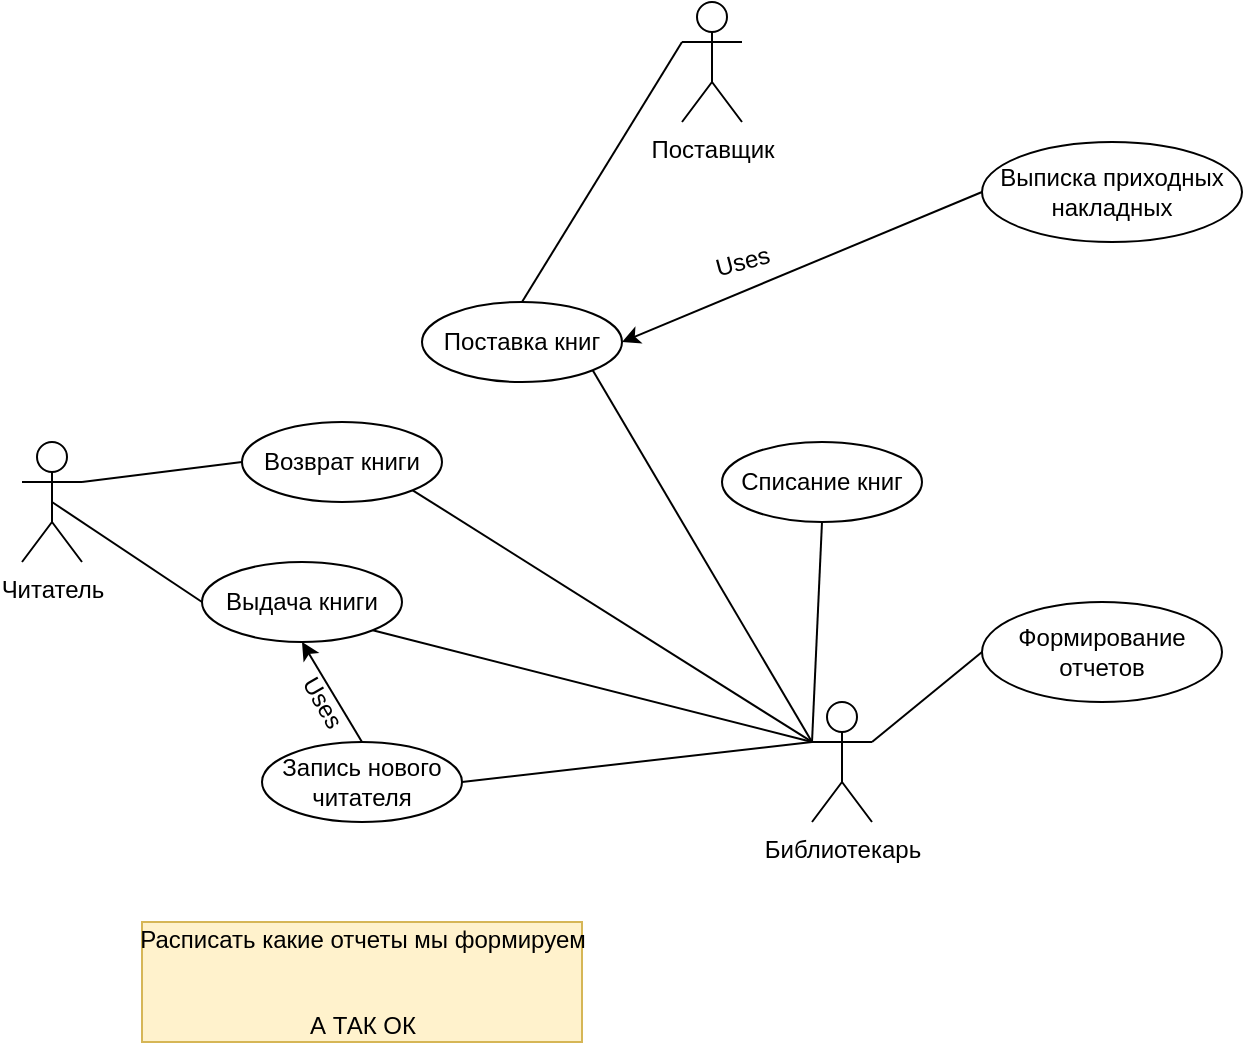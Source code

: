 <mxfile version="14.4.3" type="device" pages="8"><diagram id="8-Ck9fsZTSle-UCFLGTs" name="Диаграмма вариантов исп"><mxGraphModel dx="1185" dy="685" grid="1" gridSize="10" guides="1" tooltips="1" connect="1" arrows="1" fold="1" page="1" pageScale="1" pageWidth="827" pageHeight="1169" math="0" shadow="0"><root><mxCell id="0"/><mxCell id="1" parent="0"/><mxCell id="tZyJqx0Ibw6F7rXcc-VW-2" style="edgeStyle=none;rounded=0;orthogonalLoop=1;jettySize=auto;html=1;exitX=1;exitY=1;exitDx=0;exitDy=0;entryX=0;entryY=0.333;entryDx=0;entryDy=0;entryPerimeter=0;endArrow=none;endFill=0;jumpStyle=arc;" edge="1" parent="1" source="tZyJqx0Ibw6F7rXcc-VW-3" target="tZyJqx0Ibw6F7rXcc-VW-17"><mxGeometry relative="1" as="geometry"/></mxCell><mxCell id="tZyJqx0Ibw6F7rXcc-VW-3" value="Возврат книги" style="ellipse;whiteSpace=wrap;html=1;" vertex="1" parent="1"><mxGeometry x="199" y="540" width="100" height="40" as="geometry"/></mxCell><mxCell id="tZyJqx0Ibw6F7rXcc-VW-4" style="rounded=0;orthogonalLoop=1;jettySize=auto;html=1;entryX=0;entryY=0.5;entryDx=0;entryDy=0;endArrow=none;endFill=0;exitX=1;exitY=0.333;exitDx=0;exitDy=0;exitPerimeter=0;" edge="1" parent="1" source="tZyJqx0Ibw6F7rXcc-VW-5" target="tZyJqx0Ibw6F7rXcc-VW-3"><mxGeometry relative="1" as="geometry"/></mxCell><mxCell id="tZyJqx0Ibw6F7rXcc-VW-5" value="Читатель" style="shape=umlActor;verticalLabelPosition=bottom;verticalAlign=top;html=1;" vertex="1" parent="1"><mxGeometry x="89" y="550" width="30" height="60" as="geometry"/></mxCell><mxCell id="tZyJqx0Ibw6F7rXcc-VW-6" style="edgeStyle=none;rounded=0;orthogonalLoop=1;jettySize=auto;html=1;exitX=0.5;exitY=0;exitDx=0;exitDy=0;endArrow=classic;endFill=1;entryX=0.5;entryY=1;entryDx=0;entryDy=0;" edge="1" parent="1" source="tZyJqx0Ibw6F7rXcc-VW-21" target="tZyJqx0Ibw6F7rXcc-VW-7"><mxGeometry relative="1" as="geometry"><mxPoint x="199.333" y="730" as="sourcePoint"/></mxGeometry></mxCell><mxCell id="tZyJqx0Ibw6F7rXcc-VW-7" value="Выдача книги" style="ellipse;whiteSpace=wrap;html=1;" vertex="1" parent="1"><mxGeometry x="179" y="610" width="100" height="40" as="geometry"/></mxCell><mxCell id="tZyJqx0Ibw6F7rXcc-VW-8" style="edgeStyle=none;rounded=0;jumpStyle=arc;orthogonalLoop=1;jettySize=auto;html=1;exitX=1;exitY=1;exitDx=0;exitDy=0;entryX=0;entryY=0.333;entryDx=0;entryDy=0;entryPerimeter=0;endArrow=none;endFill=0;" edge="1" parent="1" source="tZyJqx0Ibw6F7rXcc-VW-9" target="tZyJqx0Ibw6F7rXcc-VW-17"><mxGeometry relative="1" as="geometry"/></mxCell><mxCell id="tZyJqx0Ibw6F7rXcc-VW-9" value="Поставка книг" style="ellipse;whiteSpace=wrap;html=1;" vertex="1" parent="1"><mxGeometry x="289" y="480" width="100" height="40" as="geometry"/></mxCell><mxCell id="tZyJqx0Ibw6F7rXcc-VW-10" style="edgeStyle=none;rounded=0;jumpStyle=arc;orthogonalLoop=1;jettySize=auto;html=1;exitX=0.5;exitY=1;exitDx=0;exitDy=0;entryX=0;entryY=0.333;entryDx=0;entryDy=0;entryPerimeter=0;endArrow=none;endFill=0;" edge="1" parent="1" source="tZyJqx0Ibw6F7rXcc-VW-11" target="tZyJqx0Ibw6F7rXcc-VW-17"><mxGeometry relative="1" as="geometry"/></mxCell><mxCell id="tZyJqx0Ibw6F7rXcc-VW-11" value="Списание книг" style="ellipse;whiteSpace=wrap;html=1;" vertex="1" parent="1"><mxGeometry x="439" y="550" width="100" height="40" as="geometry"/></mxCell><mxCell id="tZyJqx0Ibw6F7rXcc-VW-12" style="edgeStyle=none;rounded=0;orthogonalLoop=1;jettySize=auto;html=1;exitX=0;exitY=0.5;exitDx=0;exitDy=0;entryX=1;entryY=0.5;entryDx=0;entryDy=0;endArrow=classic;endFill=1;" edge="1" parent="1" source="tZyJqx0Ibw6F7rXcc-VW-27" target="tZyJqx0Ibw6F7rXcc-VW-9"><mxGeometry relative="1" as="geometry"><mxPoint x="486.323" y="457.427" as="sourcePoint"/></mxGeometry></mxCell><mxCell id="tZyJqx0Ibw6F7rXcc-VW-13" style="edgeStyle=none;rounded=0;orthogonalLoop=1;jettySize=auto;html=1;exitX=0;exitY=0.333;exitDx=0;exitDy=0;exitPerimeter=0;entryX=1;entryY=1;entryDx=0;entryDy=0;endArrow=none;endFill=0;" edge="1" parent="1" source="tZyJqx0Ibw6F7rXcc-VW-17" target="tZyJqx0Ibw6F7rXcc-VW-7"><mxGeometry relative="1" as="geometry"/></mxCell><mxCell id="tZyJqx0Ibw6F7rXcc-VW-15" style="edgeStyle=none;rounded=0;orthogonalLoop=1;jettySize=auto;html=1;exitX=1;exitY=0.333;exitDx=0;exitDy=0;exitPerimeter=0;endArrow=none;endFill=0;entryX=0;entryY=0.5;entryDx=0;entryDy=0;" edge="1" parent="1" source="tZyJqx0Ibw6F7rXcc-VW-17" target="tZyJqx0Ibw6F7rXcc-VW-25"><mxGeometry relative="1" as="geometry"><mxPoint x="669" y="690" as="targetPoint"/></mxGeometry></mxCell><mxCell id="tZyJqx0Ibw6F7rXcc-VW-17" value="Библиотекарь" style="shape=umlActor;verticalLabelPosition=bottom;verticalAlign=top;html=1;" vertex="1" parent="1"><mxGeometry x="484" y="680" width="30" height="60" as="geometry"/></mxCell><mxCell id="tZyJqx0Ibw6F7rXcc-VW-18" style="rounded=0;orthogonalLoop=1;jettySize=auto;html=1;entryX=0;entryY=0.5;entryDx=0;entryDy=0;endArrow=none;endFill=0;exitX=0.5;exitY=0.5;exitDx=0;exitDy=0;exitPerimeter=0;" edge="1" parent="1" source="tZyJqx0Ibw6F7rXcc-VW-5" target="tZyJqx0Ibw6F7rXcc-VW-7"><mxGeometry relative="1" as="geometry"><mxPoint x="109" y="585.263" as="sourcePoint"/><mxPoint x="189" y="560" as="targetPoint"/></mxGeometry></mxCell><mxCell id="tZyJqx0Ibw6F7rXcc-VW-19" value="Uses" style="text;html=1;align=center;verticalAlign=middle;resizable=0;points=[];autosize=1;rotation=-15;" vertex="1" parent="1"><mxGeometry x="429" y="450" width="40" height="20" as="geometry"/></mxCell><mxCell id="tZyJqx0Ibw6F7rXcc-VW-20" style="edgeStyle=none;rounded=0;orthogonalLoop=1;jettySize=auto;html=1;exitX=1;exitY=0.5;exitDx=0;exitDy=0;entryX=0;entryY=0.333;entryDx=0;entryDy=0;entryPerimeter=0;endArrow=none;endFill=0;" edge="1" parent="1" source="tZyJqx0Ibw6F7rXcc-VW-21" target="tZyJqx0Ibw6F7rXcc-VW-17"><mxGeometry relative="1" as="geometry"/></mxCell><mxCell id="tZyJqx0Ibw6F7rXcc-VW-21" value="Запись нового читателя" style="ellipse;whiteSpace=wrap;html=1;" vertex="1" parent="1"><mxGeometry x="209" y="700" width="100" height="40" as="geometry"/></mxCell><mxCell id="tZyJqx0Ibw6F7rXcc-VW-22" value="Uses" style="text;html=1;align=center;verticalAlign=middle;resizable=0;points=[];autosize=1;rotation=60;" vertex="1" parent="1"><mxGeometry x="219" y="670" width="40" height="20" as="geometry"/></mxCell><mxCell id="tZyJqx0Ibw6F7rXcc-VW-23" style="edgeStyle=none;rounded=0;orthogonalLoop=1;jettySize=auto;html=1;exitX=0;exitY=0.333;exitDx=0;exitDy=0;exitPerimeter=0;entryX=0.5;entryY=0;entryDx=0;entryDy=0;endArrow=none;endFill=0;" edge="1" parent="1" source="tZyJqx0Ibw6F7rXcc-VW-24" target="tZyJqx0Ibw6F7rXcc-VW-9"><mxGeometry relative="1" as="geometry"/></mxCell><mxCell id="tZyJqx0Ibw6F7rXcc-VW-24" value="Поставщик" style="shape=umlActor;verticalLabelPosition=bottom;verticalAlign=top;html=1;" vertex="1" parent="1"><mxGeometry x="419" y="330" width="30" height="60" as="geometry"/></mxCell><mxCell id="tZyJqx0Ibw6F7rXcc-VW-25" value="Формирование отчетов" style="ellipse;whiteSpace=wrap;html=1;" vertex="1" parent="1"><mxGeometry x="569" y="630" width="120" height="50" as="geometry"/></mxCell><mxCell id="tZyJqx0Ibw6F7rXcc-VW-27" value="Выписка приходных накладных" style="ellipse;whiteSpace=wrap;html=1;" vertex="1" parent="1"><mxGeometry x="569" y="400" width="130" height="50" as="geometry"/></mxCell><mxCell id="5QcJCzmbIes3U3a18fYq-3" value="Расписать какие отчеты мы формируем&lt;br&gt;&lt;br&gt;&lt;br&gt;А ТАК ОК" style="text;html=1;align=center;verticalAlign=middle;resizable=0;points=[];autosize=1;fillColor=#fff2cc;strokeColor=#d6b656;" vertex="1" parent="1"><mxGeometry x="149" y="790" width="220" height="60" as="geometry"/></mxCell></root></mxGraphModel></diagram><diagram id="9QMqao_r9f1dnemIZgEv" name="Списание книги"><mxGraphModel dx="813" dy="470" grid="1" gridSize="10" guides="1" tooltips="1" connect="1" arrows="1" fold="1" page="1" pageScale="1" pageWidth="827" pageHeight="1169" math="0" shadow="0"><root><mxCell id="U0FrRRr7pFpD7n9HmT7V-0"/><mxCell id="U0FrRRr7pFpD7n9HmT7V-1" parent="U0FrRRr7pFpD7n9HmT7V-0"/><mxCell id="iqg8ihmvnh0y9l6GdvSK-0" value="" style="ellipse;html=1;shape=endState;fillColor=#000000;strokeColor=#030000;" vertex="1" parent="U0FrRRr7pFpD7n9HmT7V-1"><mxGeometry x="350" y="590" width="30" height="30" as="geometry"/></mxCell><mxCell id="iqg8ihmvnh0y9l6GdvSK-1" style="edgeStyle=orthogonalEdgeStyle;rounded=0;orthogonalLoop=1;jettySize=auto;html=1;exitX=0.5;exitY=1;exitDx=0;exitDy=0;entryX=0.5;entryY=0;entryDx=0;entryDy=0;" edge="1" parent="U0FrRRr7pFpD7n9HmT7V-1" source="iqg8ihmvnh0y9l6GdvSK-2" target="iqg8ihmvnh0y9l6GdvSK-5"><mxGeometry relative="1" as="geometry"/></mxCell><mxCell id="iqg8ihmvnh0y9l6GdvSK-2" value="" style="ellipse;fillColor=#000000;strokeColor=none;" vertex="1" parent="U0FrRRr7pFpD7n9HmT7V-1"><mxGeometry x="350" y="280" width="30" height="30" as="geometry"/></mxCell><mxCell id="iqg8ihmvnh0y9l6GdvSK-3" value="" style="endArrow=open;endFill=1;endSize=12;html=1;exitX=0.509;exitY=0.824;exitDx=0;exitDy=0;exitPerimeter=0;" edge="1" parent="U0FrRRr7pFpD7n9HmT7V-1" target="iqg8ihmvnh0y9l6GdvSK-2"><mxGeometry width="160" relative="1" as="geometry"><mxPoint x="365.27" y="290.72" as="sourcePoint"/><mxPoint x="365.0" y="350" as="targetPoint"/></mxGeometry></mxCell><mxCell id="iqg8ihmvnh0y9l6GdvSK-4" style="edgeStyle=orthogonalEdgeStyle;rounded=0;orthogonalLoop=1;jettySize=auto;html=1;exitX=0.5;exitY=1;exitDx=0;exitDy=0;" edge="1" parent="U0FrRRr7pFpD7n9HmT7V-1" source="iqg8ihmvnh0y9l6GdvSK-5"><mxGeometry relative="1" as="geometry"><mxPoint x="365" y="390" as="sourcePoint"/><mxPoint x="365" y="440" as="targetPoint"/></mxGeometry></mxCell><mxCell id="iqg8ihmvnh0y9l6GdvSK-5" value="Определение&amp;nbsp;&lt;br&gt;экземпляра книги&lt;br&gt;подлежащей списанию в &lt;br&gt;соответствии с &lt;br&gt;установленным регламентом" style="html=1;align=center;verticalAlign=top;rounded=1;absoluteArcSize=1;arcSize=40;dashed=0;strokeColor=#030000;" vertex="1" parent="U0FrRRr7pFpD7n9HmT7V-1"><mxGeometry x="273" y="330" width="184" height="80" as="geometry"/></mxCell><mxCell id="iqg8ihmvnh0y9l6GdvSK-6" style="edgeStyle=none;rounded=0;orthogonalLoop=1;jettySize=auto;html=1;exitX=0.75;exitY=1;exitDx=0;exitDy=0;entryX=0.5;entryY=0;entryDx=0;entryDy=0;" edge="1" parent="U0FrRRr7pFpD7n9HmT7V-1" source="iqg8ihmvnh0y9l6GdvSK-7" target="iqg8ihmvnh0y9l6GdvSK-9"><mxGeometry relative="1" as="geometry"/></mxCell><mxCell id="iqg8ihmvnh0y9l6GdvSK-7" value="Составление акта&amp;nbsp;&lt;br&gt;о списании экземпляра" style="html=1;align=center;verticalAlign=top;rounded=1;absoluteArcSize=1;arcSize=40;dashed=0;strokeColor=#030000;" vertex="1" parent="U0FrRRr7pFpD7n9HmT7V-1"><mxGeometry x="180" y="470" width="170" height="60" as="geometry"/></mxCell><mxCell id="iqg8ihmvnh0y9l6GdvSK-8" style="edgeStyle=none;rounded=0;orthogonalLoop=1;jettySize=auto;html=1;exitX=0.5;exitY=1;exitDx=0;exitDy=0;entryX=0.5;entryY=0;entryDx=0;entryDy=0;" edge="1" parent="U0FrRRr7pFpD7n9HmT7V-1" source="iqg8ihmvnh0y9l6GdvSK-9" target="iqg8ihmvnh0y9l6GdvSK-0"><mxGeometry relative="1" as="geometry"><mxPoint x="365" y="590" as="targetPoint"/></mxGeometry></mxCell><mxCell id="iqg8ihmvnh0y9l6GdvSK-9" value="" style="text;align=center;verticalAlign=middle;dashed=0;strokeColor=#000000;fillColor=#121212;" vertex="1" parent="U0FrRRr7pFpD7n9HmT7V-1"><mxGeometry x="310" y="560" width="110" height="5" as="geometry"/></mxCell><mxCell id="iqg8ihmvnh0y9l6GdvSK-10" style="rounded=0;orthogonalLoop=1;jettySize=auto;html=1;exitX=0.25;exitY=1;exitDx=0;exitDy=0;entryX=0.75;entryY=0;entryDx=0;entryDy=0;" edge="1" parent="U0FrRRr7pFpD7n9HmT7V-1" source="iqg8ihmvnh0y9l6GdvSK-12" target="iqg8ihmvnh0y9l6GdvSK-7"><mxGeometry relative="1" as="geometry"/></mxCell><mxCell id="iqg8ihmvnh0y9l6GdvSK-11" style="edgeStyle=none;rounded=0;orthogonalLoop=1;jettySize=auto;html=1;exitX=0.75;exitY=1;exitDx=0;exitDy=0;entryX=0.25;entryY=0;entryDx=0;entryDy=0;" edge="1" parent="U0FrRRr7pFpD7n9HmT7V-1" source="iqg8ihmvnh0y9l6GdvSK-12" target="iqg8ihmvnh0y9l6GdvSK-14"><mxGeometry relative="1" as="geometry"/></mxCell><mxCell id="iqg8ihmvnh0y9l6GdvSK-12" value="" style="text;align=center;verticalAlign=middle;dashed=0;strokeColor=#000000;fillColor=#121212;" vertex="1" parent="U0FrRRr7pFpD7n9HmT7V-1"><mxGeometry x="310" y="440" width="110" height="5" as="geometry"/></mxCell><mxCell id="iqg8ihmvnh0y9l6GdvSK-13" style="edgeStyle=none;rounded=0;orthogonalLoop=1;jettySize=auto;html=1;exitX=0.5;exitY=1;exitDx=0;exitDy=0;entryX=0.5;entryY=0;entryDx=0;entryDy=0;" edge="1" parent="U0FrRRr7pFpD7n9HmT7V-1" source="iqg8ihmvnh0y9l6GdvSK-14" target="iqg8ihmvnh0y9l6GdvSK-9"><mxGeometry relative="1" as="geometry"/></mxCell><mxCell id="iqg8ihmvnh0y9l6GdvSK-14" value="Списание экземпляра в&amp;nbsp;&lt;br&gt;соответствии с&lt;br&gt;регламентом" style="html=1;align=center;verticalAlign=top;rounded=1;absoluteArcSize=1;arcSize=40;dashed=0;strokeColor=#030000;" vertex="1" parent="U0FrRRr7pFpD7n9HmT7V-1"><mxGeometry x="380" y="470" width="170" height="60" as="geometry"/></mxCell><mxCell id="UrlL8KMzVZXonA5BgKwB-0" value="ок" style="text;html=1;align=center;verticalAlign=middle;resizable=0;points=[];autosize=1;fillColor=#fff2cc;strokeColor=#d6b656;" vertex="1" parent="U0FrRRr7pFpD7n9HmT7V-1"><mxGeometry x="150" y="390" width="30" height="20" as="geometry"/></mxCell></root></mxGraphModel></diagram><diagram id="brvNdgA0HPiWyXOg4aCL" name="Возврат книги"><mxGraphModel dx="1185" dy="685" grid="1" gridSize="10" guides="1" tooltips="1" connect="1" arrows="1" fold="1" page="1" pageScale="1" pageWidth="827" pageHeight="1169" math="0" shadow="0"><root><mxCell id="BQcDHa-JS7OGeqvz23hx-0"/><mxCell id="BQcDHa-JS7OGeqvz23hx-1" parent="BQcDHa-JS7OGeqvz23hx-0"/><mxCell id="eRxYUI-4EnDlwzyVlUkZ-53" value="" style="ellipse;html=1;shape=endState;fillColor=#000000;strokeColor=#030000;" vertex="1" parent="BQcDHa-JS7OGeqvz23hx-1"><mxGeometry x="319" y="1050" width="30" height="30" as="geometry"/></mxCell><mxCell id="eRxYUI-4EnDlwzyVlUkZ-54" style="edgeStyle=none;rounded=0;orthogonalLoop=1;jettySize=auto;html=1;exitX=0.5;exitY=1;exitDx=0;exitDy=0;entryX=0.5;entryY=0;entryDx=0;entryDy=0;" edge="1" parent="BQcDHa-JS7OGeqvz23hx-1" source="eRxYUI-4EnDlwzyVlUkZ-55" target="eRxYUI-4EnDlwzyVlUkZ-62"><mxGeometry relative="1" as="geometry"/></mxCell><mxCell id="eRxYUI-4EnDlwzyVlUkZ-55" value="" style="ellipse;fillColor=#000000;strokeColor=none;" vertex="1" parent="BQcDHa-JS7OGeqvz23hx-1"><mxGeometry x="319" y="610" width="30" height="30" as="geometry"/></mxCell><mxCell id="eRxYUI-4EnDlwzyVlUkZ-56" value="" style="endArrow=open;endFill=1;endSize=12;html=1;exitX=0.509;exitY=0.824;exitDx=0;exitDy=0;exitPerimeter=0;" edge="1" parent="BQcDHa-JS7OGeqvz23hx-1" target="eRxYUI-4EnDlwzyVlUkZ-55"><mxGeometry width="160" relative="1" as="geometry"><mxPoint x="334.27" y="610.72" as="sourcePoint"/><mxPoint x="334" y="670" as="targetPoint"/></mxGeometry></mxCell><mxCell id="eRxYUI-4EnDlwzyVlUkZ-57" style="edgeStyle=orthogonalEdgeStyle;rounded=0;orthogonalLoop=1;jettySize=auto;html=1;exitX=0.5;exitY=1;exitDx=0;exitDy=0;entryX=0.5;entryY=0;entryDx=0;entryDy=0;" edge="1" parent="BQcDHa-JS7OGeqvz23hx-1" source="eRxYUI-4EnDlwzyVlUkZ-62" target="eRxYUI-4EnDlwzyVlUkZ-60"><mxGeometry relative="1" as="geometry"><mxPoint x="334" y="710" as="sourcePoint"/></mxGeometry></mxCell><mxCell id="eRxYUI-4EnDlwzyVlUkZ-58" style="edgeStyle=orthogonalEdgeStyle;rounded=0;orthogonalLoop=1;jettySize=auto;html=1;exitX=1;exitY=0.5;exitDx=0;exitDy=0;entryX=0.5;entryY=0;entryDx=0;entryDy=0;" edge="1" parent="BQcDHa-JS7OGeqvz23hx-1" source="eRxYUI-4EnDlwzyVlUkZ-60" target="eRxYUI-4EnDlwzyVlUkZ-67"><mxGeometry relative="1" as="geometry"><mxPoint x="430.0" y="780" as="targetPoint"/></mxGeometry></mxCell><mxCell id="eRxYUI-4EnDlwzyVlUkZ-59" style="edgeStyle=orthogonalEdgeStyle;rounded=0;orthogonalLoop=1;jettySize=auto;html=1;exitX=0;exitY=0.5;exitDx=0;exitDy=0;endArrow=none;endFill=0;" edge="1" parent="BQcDHa-JS7OGeqvz23hx-1" source="eRxYUI-4EnDlwzyVlUkZ-60"><mxGeometry relative="1" as="geometry"><mxPoint x="240" y="840" as="targetPoint"/><Array as="points"><mxPoint x="240" y="760"/><mxPoint x="240" y="840"/></Array></mxGeometry></mxCell><mxCell id="eRxYUI-4EnDlwzyVlUkZ-60" value="" style="rhombus;strokeColor=#030000;" vertex="1" parent="BQcDHa-JS7OGeqvz23hx-1"><mxGeometry x="322" y="750" width="24" height="20" as="geometry"/></mxCell><mxCell id="eRxYUI-4EnDlwzyVlUkZ-61" value="[Сроки &lt;br&gt;соблюдены]" style="text;html=1;align=center;verticalAlign=middle;resizable=0;points=[];autosize=1;" vertex="1" parent="BQcDHa-JS7OGeqvz23hx-1"><mxGeometry x="230" y="730" width="80" height="30" as="geometry"/></mxCell><mxCell id="eRxYUI-4EnDlwzyVlUkZ-62" value="Проверка сроков&lt;br&gt;выдачи книги&amp;nbsp;&lt;br&gt;в чит. билете" style="html=1;align=center;verticalAlign=top;rounded=1;absoluteArcSize=1;arcSize=40;dashed=0;strokeColor=#030000;" vertex="1" parent="BQcDHa-JS7OGeqvz23hx-1"><mxGeometry x="269" y="670" width="130" height="50" as="geometry"/></mxCell><mxCell id="eRxYUI-4EnDlwzyVlUkZ-63" value="[Сроки не&amp;nbsp;&lt;br&gt;соблюдены]" style="text;html=1;align=center;verticalAlign=middle;resizable=0;points=[];autosize=1;" vertex="1" parent="BQcDHa-JS7OGeqvz23hx-1"><mxGeometry x="380" y="730" width="80" height="30" as="geometry"/></mxCell><mxCell id="eRxYUI-4EnDlwzyVlUkZ-64" style="edgeStyle=none;rounded=0;orthogonalLoop=1;jettySize=auto;html=1;exitX=0.5;exitY=1;exitDx=0;exitDy=0;entryX=0.5;entryY=0;entryDx=0;entryDy=0;" edge="1" parent="BQcDHa-JS7OGeqvz23hx-1" source="eRxYUI-4EnDlwzyVlUkZ-65" target="eRxYUI-4EnDlwzyVlUkZ-74"><mxGeometry relative="1" as="geometry"/></mxCell><mxCell id="eRxYUI-4EnDlwzyVlUkZ-65" value="Создание записи о&lt;br&gt;возврате книги в&amp;nbsp;&lt;br&gt;документе&amp;nbsp; &quot;возврат книги&quot;" style="html=1;align=center;verticalAlign=top;rounded=1;absoluteArcSize=1;arcSize=40;dashed=0;strokeColor=#030000;" vertex="1" parent="BQcDHa-JS7OGeqvz23hx-1"><mxGeometry x="170" y="920" width="160" height="60" as="geometry"/></mxCell><mxCell id="eRxYUI-4EnDlwzyVlUkZ-66" style="rounded=0;orthogonalLoop=1;jettySize=auto;html=1;exitX=0.5;exitY=1;exitDx=0;exitDy=0;entryX=0.5;entryY=0;entryDx=0;entryDy=0;" edge="1" parent="BQcDHa-JS7OGeqvz23hx-1" source="eRxYUI-4EnDlwzyVlUkZ-67" target="eRxYUI-4EnDlwzyVlUkZ-72"><mxGeometry relative="1" as="geometry"><mxPoint x="295" y="880" as="targetPoint"/></mxGeometry></mxCell><mxCell id="eRxYUI-4EnDlwzyVlUkZ-67" value="Наложение штрафа&lt;br&gt;на читателя в&lt;br&gt;фиксированном размере" style="html=1;align=center;verticalAlign=top;rounded=1;absoluteArcSize=1;arcSize=40;dashed=0;strokeColor=#030000;" vertex="1" parent="BQcDHa-JS7OGeqvz23hx-1"><mxGeometry x="355" y="780" width="170" height="60" as="geometry"/></mxCell><mxCell id="eRxYUI-4EnDlwzyVlUkZ-68" style="edgeStyle=none;rounded=0;orthogonalLoop=1;jettySize=auto;html=1;exitX=0.5;exitY=1;exitDx=0;exitDy=0;entryX=0.553;entryY=-0.089;entryDx=0;entryDy=0;entryPerimeter=0;" edge="1" parent="BQcDHa-JS7OGeqvz23hx-1" source="eRxYUI-4EnDlwzyVlUkZ-69" target="eRxYUI-4EnDlwzyVlUkZ-74"><mxGeometry relative="1" as="geometry"><mxPoint x="340" y="1020" as="targetPoint"/></mxGeometry></mxCell><mxCell id="eRxYUI-4EnDlwzyVlUkZ-69" value="Создание записи о возврате&lt;br&gt;книги в документе &quot;" style="html=1;align=center;verticalAlign=top;rounded=1;absoluteArcSize=1;arcSize=40;dashed=0;strokeColor=#030000;" vertex="1" parent="BQcDHa-JS7OGeqvz23hx-1"><mxGeometry x="354" y="925" width="160" height="50" as="geometry"/></mxCell><mxCell id="eRxYUI-4EnDlwzyVlUkZ-70" style="rounded=0;orthogonalLoop=1;jettySize=auto;html=1;exitX=0.5;exitY=1;exitDx=0;exitDy=0;entryX=0.5;entryY=0;entryDx=0;entryDy=0;" edge="1" parent="BQcDHa-JS7OGeqvz23hx-1" target="eRxYUI-4EnDlwzyVlUkZ-65"><mxGeometry relative="1" as="geometry"><mxPoint x="335" y="895" as="sourcePoint"/></mxGeometry></mxCell><mxCell id="eRxYUI-4EnDlwzyVlUkZ-71" style="edgeStyle=none;rounded=0;orthogonalLoop=1;jettySize=auto;html=1;exitX=0.5;exitY=1;exitDx=0;exitDy=0;entryX=0.5;entryY=0;entryDx=0;entryDy=0;" edge="1" parent="BQcDHa-JS7OGeqvz23hx-1" target="eRxYUI-4EnDlwzyVlUkZ-69"><mxGeometry relative="1" as="geometry"><mxPoint x="335" y="895" as="sourcePoint"/></mxGeometry></mxCell><mxCell id="eRxYUI-4EnDlwzyVlUkZ-72" value="" style="text;align=center;verticalAlign=middle;dashed=0;strokeColor=#000000;fillColor=#121212;" vertex="1" parent="BQcDHa-JS7OGeqvz23hx-1"><mxGeometry x="279" y="890" width="110" height="5" as="geometry"/></mxCell><mxCell id="eRxYUI-4EnDlwzyVlUkZ-73" style="edgeStyle=none;rounded=0;orthogonalLoop=1;jettySize=auto;html=1;exitX=0.5;exitY=1;exitDx=0;exitDy=0;entryX=0.5;entryY=0;entryDx=0;entryDy=0;" edge="1" parent="BQcDHa-JS7OGeqvz23hx-1" source="eRxYUI-4EnDlwzyVlUkZ-74" target="eRxYUI-4EnDlwzyVlUkZ-53"><mxGeometry relative="1" as="geometry"><mxPoint x="333.931" y="1060" as="targetPoint"/></mxGeometry></mxCell><mxCell id="eRxYUI-4EnDlwzyVlUkZ-74" value="" style="text;align=center;verticalAlign=middle;dashed=0;strokeColor=#000000;fillColor=#121212;" vertex="1" parent="BQcDHa-JS7OGeqvz23hx-1"><mxGeometry x="279" y="1020" width="110" height="5" as="geometry"/></mxCell><mxCell id="eRxYUI-4EnDlwzyVlUkZ-75" style="rounded=0;orthogonalLoop=1;jettySize=auto;html=1;entryX=0.5;entryY=0;entryDx=0;entryDy=0;" edge="1" parent="BQcDHa-JS7OGeqvz23hx-1" target="eRxYUI-4EnDlwzyVlUkZ-72"><mxGeometry relative="1" as="geometry"><mxPoint x="243" y="890" as="targetPoint"/><mxPoint x="240" y="840" as="sourcePoint"/></mxGeometry></mxCell></root></mxGraphModel></diagram><diagram id="XQDu2OiD40wTcXgXi_ZY" name="Выдача книги"><mxGraphModel dx="1422" dy="822" grid="1" gridSize="10" guides="1" tooltips="1" connect="1" arrows="1" fold="1" page="1" pageScale="1" pageWidth="827" pageHeight="1169" math="0" shadow="0"><root><mxCell id="e3nbd51bxzgRAnwg3USW-0"/><mxCell id="e3nbd51bxzgRAnwg3USW-1" parent="e3nbd51bxzgRAnwg3USW-0"/></root></mxGraphModel></diagram><diagram id="MVLjYnOFZ1TwSKmMV82f" name="Поставка книг"><mxGraphModel dx="981" dy="567" grid="1" gridSize="10" guides="1" tooltips="1" connect="1" arrows="1" fold="1" page="1" pageScale="1" pageWidth="827" pageHeight="1169" math="0" shadow="0"><root><mxCell id="WVLG0-fTWKZ_W5iaHzpB-0"/><mxCell id="WVLG0-fTWKZ_W5iaHzpB-1" parent="WVLG0-fTWKZ_W5iaHzpB-0"/><mxCell id="WVLG0-fTWKZ_W5iaHzpB-2" value="" style="ellipse;html=1;shape=endState;fillColor=#000000;strokeColor=#030000;" vertex="1" parent="WVLG0-fTWKZ_W5iaHzpB-1"><mxGeometry x="374" y="740" width="30" height="30" as="geometry"/></mxCell><mxCell id="WVLG0-fTWKZ_W5iaHzpB-3" style="edgeStyle=orthogonalEdgeStyle;rounded=0;orthogonalLoop=1;jettySize=auto;html=1;exitX=0.5;exitY=1;exitDx=0;exitDy=0;entryX=0.5;entryY=0;entryDx=0;entryDy=0;" edge="1" parent="WVLG0-fTWKZ_W5iaHzpB-1" source="WVLG0-fTWKZ_W5iaHzpB-4" target="WVLG0-fTWKZ_W5iaHzpB-7"><mxGeometry relative="1" as="geometry"/></mxCell><mxCell id="WVLG0-fTWKZ_W5iaHzpB-4" value="" style="ellipse;fillColor=#000000;strokeColor=none;" vertex="1" parent="WVLG0-fTWKZ_W5iaHzpB-1"><mxGeometry x="374" y="420" width="30" height="30" as="geometry"/></mxCell><mxCell id="WVLG0-fTWKZ_W5iaHzpB-5" value="" style="endArrow=open;endFill=1;endSize=12;html=1;exitX=0.509;exitY=0.824;exitDx=0;exitDy=0;exitPerimeter=0;" edge="1" parent="WVLG0-fTWKZ_W5iaHzpB-1" target="WVLG0-fTWKZ_W5iaHzpB-4"><mxGeometry width="160" relative="1" as="geometry"><mxPoint x="389.27" y="430.72" as="sourcePoint"/><mxPoint x="389" y="490" as="targetPoint"/></mxGeometry></mxCell><mxCell id="WVLG0-fTWKZ_W5iaHzpB-6" style="edgeStyle=orthogonalEdgeStyle;rounded=0;orthogonalLoop=1;jettySize=auto;html=1;exitX=0.5;exitY=1;exitDx=0;exitDy=0;" edge="1" parent="WVLG0-fTWKZ_W5iaHzpB-1" source="WVLG0-fTWKZ_W5iaHzpB-7"><mxGeometry relative="1" as="geometry"><mxPoint x="389" y="530" as="sourcePoint"/><mxPoint x="389" y="540" as="targetPoint"/></mxGeometry></mxCell><mxCell id="WVLG0-fTWKZ_W5iaHzpB-7" value="Проверка поставленных книг&lt;br&gt;по установленному регламенту" style="html=1;align=center;verticalAlign=top;rounded=1;absoluteArcSize=1;arcSize=40;dashed=0;strokeColor=#030000;" vertex="1" parent="WVLG0-fTWKZ_W5iaHzpB-1"><mxGeometry x="297" y="470" width="184" height="40" as="geometry"/></mxCell><mxCell id="WVLG0-fTWKZ_W5iaHzpB-8" style="edgeStyle=none;rounded=0;orthogonalLoop=1;jettySize=auto;html=1;exitX=0.25;exitY=1;exitDx=0;exitDy=0;entryX=0.5;entryY=0;entryDx=0;entryDy=0;" edge="1" parent="WVLG0-fTWKZ_W5iaHzpB-1" source="WVLG0-fTWKZ_W5iaHzpB-9" target="WVLG0-fTWKZ_W5iaHzpB-11"><mxGeometry relative="1" as="geometry"/></mxCell><mxCell id="WVLG0-fTWKZ_W5iaHzpB-9" value="Проведение &lt;br&gt;приходной накладной" style="html=1;align=center;verticalAlign=top;rounded=1;absoluteArcSize=1;arcSize=40;dashed=0;strokeColor=#030000;" vertex="1" parent="WVLG0-fTWKZ_W5iaHzpB-1"><mxGeometry x="476" y="610" width="170" height="50" as="geometry"/></mxCell><mxCell id="WVLG0-fTWKZ_W5iaHzpB-10" style="edgeStyle=none;rounded=0;orthogonalLoop=1;jettySize=auto;html=1;exitX=0.5;exitY=1;exitDx=0;exitDy=0;entryX=0.5;entryY=0;entryDx=0;entryDy=0;" edge="1" parent="WVLG0-fTWKZ_W5iaHzpB-1" source="WVLG0-fTWKZ_W5iaHzpB-11" target="WVLG0-fTWKZ_W5iaHzpB-2"><mxGeometry relative="1" as="geometry"><mxPoint x="389" y="730" as="targetPoint"/></mxGeometry></mxCell><mxCell id="WVLG0-fTWKZ_W5iaHzpB-11" value="" style="text;align=center;verticalAlign=middle;dashed=0;strokeColor=#000000;fillColor=#121212;" vertex="1" parent="WVLG0-fTWKZ_W5iaHzpB-1"><mxGeometry x="334" y="700" width="110" height="5" as="geometry"/></mxCell><mxCell id="WVLG0-fTWKZ_W5iaHzpB-12" style="rounded=0;orthogonalLoop=1;jettySize=auto;html=1;exitX=0.5;exitY=1;exitDx=0;exitDy=0;entryX=0.25;entryY=0;entryDx=0;entryDy=0;" edge="1" parent="WVLG0-fTWKZ_W5iaHzpB-1" source="WVLG0-fTWKZ_W5iaHzpB-14" target="WVLG0-fTWKZ_W5iaHzpB-9"><mxGeometry relative="1" as="geometry"/></mxCell><mxCell id="WVLG0-fTWKZ_W5iaHzpB-13" style="edgeStyle=none;rounded=0;orthogonalLoop=1;jettySize=auto;html=1;exitX=0.5;exitY=1;exitDx=0;exitDy=0;entryX=0.75;entryY=0;entryDx=0;entryDy=0;" edge="1" parent="WVLG0-fTWKZ_W5iaHzpB-1" source="WVLG0-fTWKZ_W5iaHzpB-14" target="WVLG0-fTWKZ_W5iaHzpB-16"><mxGeometry relative="1" as="geometry"/></mxCell><mxCell id="WVLG0-fTWKZ_W5iaHzpB-14" value="" style="text;align=center;verticalAlign=middle;dashed=0;strokeColor=#000000;fillColor=#121212;" vertex="1" parent="WVLG0-fTWKZ_W5iaHzpB-1"><mxGeometry x="410" y="580" width="110" height="5" as="geometry"/></mxCell><mxCell id="WVLG0-fTWKZ_W5iaHzpB-15" style="edgeStyle=none;rounded=0;orthogonalLoop=1;jettySize=auto;html=1;exitX=0.5;exitY=1;exitDx=0;exitDy=0;entryX=0.5;entryY=0;entryDx=0;entryDy=0;" edge="1" parent="WVLG0-fTWKZ_W5iaHzpB-1" source="WVLG0-fTWKZ_W5iaHzpB-16" target="WVLG0-fTWKZ_W5iaHzpB-11"><mxGeometry relative="1" as="geometry"/></mxCell><mxCell id="WVLG0-fTWKZ_W5iaHzpB-16" value="Вовод информацию о&amp;nbsp;&lt;br&gt;приходе в приходную &lt;br&gt;накладную" style="html=1;align=center;verticalAlign=top;rounded=1;absoluteArcSize=1;arcSize=40;dashed=0;strokeColor=#030000;" vertex="1" parent="WVLG0-fTWKZ_W5iaHzpB-1"><mxGeometry x="274" y="610" width="170" height="50" as="geometry"/></mxCell><mxCell id="WVLG0-fTWKZ_W5iaHzpB-17" style="edgeStyle=orthogonalEdgeStyle;rounded=0;orthogonalLoop=1;jettySize=auto;html=1;exitX=1;exitY=0.5;exitDx=0;exitDy=0;" edge="1" parent="WVLG0-fTWKZ_W5iaHzpB-1" source="WVLG0-fTWKZ_W5iaHzpB-19"><mxGeometry relative="1" as="geometry"><mxPoint x="460" y="580" as="targetPoint"/><Array as="points"><mxPoint x="460" y="550"/><mxPoint x="460" y="580"/></Array></mxGeometry></mxCell><mxCell id="WVLG0-fTWKZ_W5iaHzpB-18" style="edgeStyle=orthogonalEdgeStyle;rounded=0;orthogonalLoop=1;jettySize=auto;html=1;exitX=0;exitY=0.5;exitDx=0;exitDy=0;entryX=0.5;entryY=0;entryDx=0;entryDy=0;" edge="1" parent="WVLG0-fTWKZ_W5iaHzpB-1" source="WVLG0-fTWKZ_W5iaHzpB-19" target="WVLG0-fTWKZ_W5iaHzpB-23"><mxGeometry relative="1" as="geometry"/></mxCell><mxCell id="WVLG0-fTWKZ_W5iaHzpB-19" value="" style="rhombus;strokeColor=#030000;" vertex="1" parent="WVLG0-fTWKZ_W5iaHzpB-1"><mxGeometry x="377" y="540" width="24" height="20" as="geometry"/></mxCell><mxCell id="WVLG0-fTWKZ_W5iaHzpB-20" value="[Отвечают&lt;br&gt;требованиям]" style="text;html=1;align=center;verticalAlign=middle;resizable=0;points=[];autosize=1;" vertex="1" parent="WVLG0-fTWKZ_W5iaHzpB-1"><mxGeometry x="410" y="520" width="90" height="30" as="geometry"/></mxCell><mxCell id="WVLG0-fTWKZ_W5iaHzpB-21" value="[Не отвечают&lt;br&gt;требованиям]" style="text;html=1;align=center;verticalAlign=middle;resizable=0;points=[];autosize=1;" vertex="1" parent="WVLG0-fTWKZ_W5iaHzpB-1"><mxGeometry x="270" y="520" width="90" height="30" as="geometry"/></mxCell><mxCell id="WVLG0-fTWKZ_W5iaHzpB-22" style="rounded=0;orthogonalLoop=1;jettySize=auto;html=1;exitX=0.5;exitY=1;exitDx=0;exitDy=0;entryX=0;entryY=0;entryDx=0;entryDy=0;" edge="1" parent="WVLG0-fTWKZ_W5iaHzpB-1" source="WVLG0-fTWKZ_W5iaHzpB-23" target="WVLG0-fTWKZ_W5iaHzpB-2"><mxGeometry relative="1" as="geometry"/></mxCell><mxCell id="WVLG0-fTWKZ_W5iaHzpB-23" value="Вернуть книги&lt;br&gt;поставщику" style="html=1;align=center;verticalAlign=top;rounded=1;absoluteArcSize=1;arcSize=40;dashed=0;strokeColor=#030000;" vertex="1" parent="WVLG0-fTWKZ_W5iaHzpB-1"><mxGeometry x="150" y="610" width="100" height="40" as="geometry"/></mxCell><mxCell id="0cmfrjY4aK-mpvNDzjwZ-0" value="ОК" style="text;html=1;align=center;verticalAlign=middle;resizable=0;points=[];autosize=1;fillColor=#f8cecc;strokeColor=#b85450;" vertex="1" parent="WVLG0-fTWKZ_W5iaHzpB-1"><mxGeometry x="615" y="400" width="30" height="20" as="geometry"/></mxCell></root></mxGraphModel></diagram><diagram id="P-WHHv45oiS1OAOCtiaf" name="Взаимодействия Списание книг"><mxGraphModel dx="813" dy="470" grid="1" gridSize="10" guides="1" tooltips="1" connect="1" arrows="1" fold="1" page="1" pageScale="1" pageWidth="827" pageHeight="1169" math="0" shadow="0"><root><mxCell id="ntXyEzol1vtMZZ5Ge5Mz-0"/><mxCell id="ntXyEzol1vtMZZ5Ge5Mz-1" parent="ntXyEzol1vtMZZ5Ge5Mz-0"/><mxCell id="ntXyEzol1vtMZZ5Ge5Mz-2" value="Сотрудник библиотеки" style="shape=umlLifeline;participant=umlActor;perimeter=lifelinePerimeter;whiteSpace=wrap;html=1;container=1;collapsible=0;recursiveResize=0;verticalAlign=top;spacingTop=36;outlineConnect=0;gradientColor=none;" vertex="1" parent="ntXyEzol1vtMZZ5Ge5Mz-1"><mxGeometry x="210" y="280" width="20" height="290" as="geometry"/></mxCell><mxCell id="ntXyEzol1vtMZZ5Ge5Mz-3" value="" style="html=1;points=[];perimeter=orthogonalPerimeter;" vertex="1" parent="ntXyEzol1vtMZZ5Ge5Mz-2"><mxGeometry x="5" y="70" width="10" height="220" as="geometry"/></mxCell><mxCell id="ntXyEzol1vtMZZ5Ge5Mz-4" style="edgeStyle=orthogonalEdgeStyle;orthogonalLoop=1;jettySize=auto;html=1;curved=1;entryX=1.115;entryY=0.294;entryDx=0;entryDy=0;entryPerimeter=0;" edge="1" parent="ntXyEzol1vtMZZ5Ge5Mz-2"><mxGeometry relative="1" as="geometry"><mxPoint x="15" y="123" as="targetPoint"/><mxPoint x="16.15" y="87.98" as="sourcePoint"/><Array as="points"><mxPoint x="35" y="88"/><mxPoint x="35" y="123"/></Array></mxGeometry></mxCell><mxCell id="ntXyEzol1vtMZZ5Ge5Mz-5" value="ИС &quot;Городская библиотека&quot;" style="shape=umlLifeline;perimeter=lifelinePerimeter;whiteSpace=wrap;html=1;container=1;collapsible=0;recursiveResize=0;outlineConnect=0;gradientColor=none;size=40;" vertex="1" parent="ntXyEzol1vtMZZ5Ge5Mz-1"><mxGeometry x="330" y="280" width="100" height="240" as="geometry"/></mxCell><mxCell id="ntXyEzol1vtMZZ5Ge5Mz-6" value="" style="html=1;points=[];perimeter=orthogonalPerimeter;" vertex="1" parent="ntXyEzol1vtMZZ5Ge5Mz-5"><mxGeometry x="45" y="190" width="10" height="50" as="geometry"/></mxCell><mxCell id="ntXyEzol1vtMZZ5Ge5Mz-7" value="&lt;font style=&quot;font-size: 10px&quot;&gt;Определение&amp;nbsp;&lt;br&gt;экземпляра книги&lt;br&gt;подлежащей списанию в&amp;nbsp;&lt;br&gt;соответствии с&amp;nbsp;&lt;br&gt;установленным регламентом&lt;/font&gt;" style="text;html=1;align=center;verticalAlign=middle;resizable=0;points=[];autosize=1;" vertex="1" parent="ntXyEzol1vtMZZ5Ge5Mz-1"><mxGeometry x="238" y="330" width="140" height="80" as="geometry"/></mxCell><mxCell id="ntXyEzol1vtMZZ5Ge5Mz-8" value="&lt;font style=&quot;font-size: 10px&quot;&gt;Составление акта о&amp;nbsp;&lt;br&gt;списании&lt;/font&gt;" style="text;html=1;align=center;verticalAlign=middle;resizable=0;points=[];autosize=1;" vertex="1" parent="ntXyEzol1vtMZZ5Ge5Mz-1"><mxGeometry x="243" y="425" width="100" height="40" as="geometry"/></mxCell><mxCell id="ntXyEzol1vtMZZ5Ge5Mz-9" style="edgeStyle=orthogonalEdgeStyle;orthogonalLoop=1;jettySize=auto;html=1;curved=1;entryX=1.115;entryY=0.294;entryDx=0;entryDy=0;entryPerimeter=0;" edge="1" parent="ntXyEzol1vtMZZ5Ge5Mz-1"><mxGeometry relative="1" as="geometry"><mxPoint x="224" y="553" as="targetPoint"/><mxPoint x="225.15" y="517.98" as="sourcePoint"/><Array as="points"><mxPoint x="244" y="518"/><mxPoint x="244" y="553"/></Array></mxGeometry></mxCell><mxCell id="ntXyEzol1vtMZZ5Ge5Mz-10" value="&lt;font style=&quot;font-size: 10px&quot;&gt;Списание экземпляра&lt;br&gt;в соответствии&amp;nbsp;&lt;br&gt;с регламентом&lt;/font&gt;" style="text;html=1;align=center;verticalAlign=middle;resizable=0;points=[];autosize=1;" vertex="1" parent="ntXyEzol1vtMZZ5Ge5Mz-1"><mxGeometry x="234" y="510" width="110" height="50" as="geometry"/></mxCell><mxCell id="ntXyEzol1vtMZZ5Ge5Mz-11" style="edgeStyle=orthogonalEdgeStyle;orthogonalLoop=1;jettySize=auto;html=1;curved=1;entryX=1.115;entryY=0.294;entryDx=0;entryDy=0;entryPerimeter=0;" edge="1" parent="ntXyEzol1vtMZZ5Ge5Mz-1"><mxGeometry relative="1" as="geometry"><mxPoint x="225" y="465.02" as="targetPoint"/><mxPoint x="226.15" y="430" as="sourcePoint"/><Array as="points"><mxPoint x="245" y="430.02"/><mxPoint x="245" y="465.02"/></Array></mxGeometry></mxCell><mxCell id="ntXyEzol1vtMZZ5Ge5Mz-13" value="&lt;font style=&quot;font-size: 10px&quot;&gt;Занесение акта &lt;br&gt;о списании в БД&lt;/font&gt;" style="text;html=1;align=center;verticalAlign=middle;resizable=0;points=[];autosize=1;" vertex="1" parent="ntXyEzol1vtMZZ5Ge5Mz-1"><mxGeometry x="253" y="465" width="90" height="40" as="geometry"/></mxCell><mxCell id="hJd1M3zQYG4jYdGUuNce-0" style="edgeStyle=none;rounded=0;jumpSize=6;orthogonalLoop=1;jettySize=auto;html=1;entryX=0;entryY=0.663;entryDx=0;entryDy=0;entryPerimeter=0;endArrow=classicThin;endFill=1;" edge="1" parent="ntXyEzol1vtMZZ5Ge5Mz-1" source="ntXyEzol1vtMZZ5Ge5Mz-3" target="ntXyEzol1vtMZZ5Ge5Mz-6"><mxGeometry relative="1" as="geometry"/></mxCell></root></mxGraphModel></diagram><diagram id="hOpbYhLNPxuT1mNxIaku" name="Взаимодействия Поставка книг"><mxGraphModel dx="813" dy="470" grid="1" gridSize="10" guides="1" tooltips="1" connect="1" arrows="1" fold="1" page="1" pageScale="1" pageWidth="827" pageHeight="1169" math="0" shadow="0"><root><mxCell id="tsho6dte_kSbmZ-Kj4jM-0"/><mxCell id="tsho6dte_kSbmZ-Kj4jM-1" parent="tsho6dte_kSbmZ-Kj4jM-0"/><mxCell id="sXB_anRKdsKQIQoAyRdB-1" value="alt" style="shape=umlFrame;whiteSpace=wrap;html=1;fillColor=none;" vertex="1" parent="tsho6dte_kSbmZ-Kj4jM-1"><mxGeometry x="70" y="449" width="670" height="191" as="geometry"/></mxCell><mxCell id="j3aneoM4x0BHiByVxANq-0" value="Сотрудник библиотеки" style="shape=umlLifeline;participant=umlActor;perimeter=lifelinePerimeter;whiteSpace=wrap;html=1;container=1;collapsible=0;recursiveResize=0;verticalAlign=top;spacingTop=36;outlineConnect=0;gradientColor=none;" vertex="1" parent="tsho6dte_kSbmZ-Kj4jM-1"><mxGeometry x="374" y="320" width="20" height="330" as="geometry"/></mxCell><mxCell id="j3aneoM4x0BHiByVxANq-1" value="" style="html=1;points=[];perimeter=orthogonalPerimeter;" vertex="1" parent="j3aneoM4x0BHiByVxANq-0"><mxGeometry x="5" y="80" width="10" height="220" as="geometry"/></mxCell><mxCell id="j3aneoM4x0BHiByVxANq-2" style="edgeStyle=orthogonalEdgeStyle;orthogonalLoop=1;jettySize=auto;html=1;curved=1;entryX=1.115;entryY=0.294;entryDx=0;entryDy=0;entryPerimeter=0;" edge="1" parent="j3aneoM4x0BHiByVxANq-0"><mxGeometry relative="1" as="geometry"><mxPoint x="15" y="123" as="targetPoint"/><mxPoint x="16.15" y="87.98" as="sourcePoint"/><Array as="points"><mxPoint x="35" y="88"/><mxPoint x="35" y="123"/></Array></mxGeometry></mxCell><mxCell id="j3aneoM4x0BHiByVxANq-3" value="ИС &quot;Городская библиотека&quot;" style="shape=umlLifeline;perimeter=lifelinePerimeter;whiteSpace=wrap;html=1;container=1;collapsible=0;recursiveResize=0;outlineConnect=0;gradientColor=none;size=40;" vertex="1" parent="tsho6dte_kSbmZ-Kj4jM-1"><mxGeometry x="504" y="320" width="100" height="340" as="geometry"/></mxCell><mxCell id="j3aneoM4x0BHiByVxANq-5" value="&lt;font style=&quot;font-size: 10px&quot;&gt;Проверить документы&lt;br&gt;и экземпляры книг&lt;/font&gt;" style="text;html=1;align=center;verticalAlign=middle;resizable=0;points=[];autosize=1;" vertex="1" parent="tsho6dte_kSbmZ-Kj4jM-1"><mxGeometry x="407" y="395" width="110" height="40" as="geometry"/></mxCell><mxCell id="j3aneoM4x0BHiByVxANq-7" value="&lt;span style=&quot;font-size: 10px&quot;&gt;Ввести информацию о приходе&lt;/span&gt;" style="text;html=1;align=center;verticalAlign=middle;resizable=0;points=[];autosize=1;" vertex="1" parent="tsho6dte_kSbmZ-Kj4jM-1"><mxGeometry x="387" y="555" width="150" height="20" as="geometry"/></mxCell><mxCell id="j3aneoM4x0BHiByVxANq-9" value="Поставщик" style="shape=umlLifeline;participant=umlActor;perimeter=lifelinePerimeter;whiteSpace=wrap;html=1;container=1;collapsible=0;recursiveResize=0;verticalAlign=top;spacingTop=36;outlineConnect=0;gradientColor=none;" vertex="1" parent="tsho6dte_kSbmZ-Kj4jM-1"><mxGeometry x="224" y="320" width="20" height="330" as="geometry"/></mxCell><mxCell id="j3aneoM4x0BHiByVxANq-10" value="" style="html=1;points=[];perimeter=orthogonalPerimeter;" vertex="1" parent="j3aneoM4x0BHiByVxANq-9"><mxGeometry x="5" y="60" width="10" height="120" as="geometry"/></mxCell><mxCell id="j3aneoM4x0BHiByVxANq-12" value="&lt;font style=&quot;font-size: 10px&quot;&gt;Поставить&lt;br&gt;книги&lt;/font&gt;" style="text;html=1;align=center;verticalAlign=middle;resizable=0;points=[];autosize=1;" vertex="1" parent="tsho6dte_kSbmZ-Kj4jM-1"><mxGeometry x="281" y="369" width="60" height="40" as="geometry"/></mxCell><mxCell id="j3aneoM4x0BHiByVxANq-13" value="&lt;div style=&quot;text-align: center&quot;&gt;&lt;font face=&quot;helvetica&quot;&gt;&lt;span style=&quot;font-size: 10px&quot;&gt;Провести приходную накладную&lt;/span&gt;&lt;/font&gt;&lt;/div&gt;" style="text;whiteSpace=wrap;html=1;" vertex="1" parent="tsho6dte_kSbmZ-Kj4jM-1"><mxGeometry x="394" y="585" width="153" height="18" as="geometry"/></mxCell><mxCell id="j3aneoM4x0BHiByVxANq-15" value="&lt;font style=&quot;font-size: 10px&quot;&gt;Вернуть книги поставщику&lt;/font&gt;" style="text;html=1;align=center;verticalAlign=middle;resizable=0;points=[];autosize=1;" vertex="1" parent="tsho6dte_kSbmZ-Kj4jM-1"><mxGeometry x="246" y="469" width="130" height="20" as="geometry"/></mxCell><mxCell id="BkQQjwXDVK63Ya1V0rlI-0" value="&lt;span style=&quot;font-size: 10px&quot;&gt;Если книги не отвечают&lt;/span&gt;&lt;br style=&quot;font-size: 10px&quot;&gt;&lt;span style=&quot;font-size: 10px&quot;&gt;требованиями&lt;/span&gt;" style="text;html=1;align=center;verticalAlign=middle;resizable=0;points=[];autosize=1;" vertex="1" parent="tsho6dte_kSbmZ-Kj4jM-1"><mxGeometry x="70" y="480" width="120" height="40" as="geometry"/></mxCell><mxCell id="j3aneoM4x0BHiByVxANq-4" value="" style="html=1;points=[];perimeter=orthogonalPerimeter;" vertex="1" parent="tsho6dte_kSbmZ-Kj4jM-1"><mxGeometry x="549" y="555" width="10" height="65" as="geometry"/></mxCell><mxCell id="BkQQjwXDVK63Ya1V0rlI-5" value="" style="endArrow=none;dashed=1;html=1;entryX=1.003;entryY=0.496;entryDx=0;entryDy=0;entryPerimeter=0;" edge="1" parent="tsho6dte_kSbmZ-Kj4jM-1" target="sXB_anRKdsKQIQoAyRdB-1"><mxGeometry width="50" height="50" relative="1" as="geometry"><mxPoint x="70" y="544.21" as="sourcePoint"/><mxPoint x="750" y="544" as="targetPoint"/></mxGeometry></mxCell><mxCell id="BkQQjwXDVK63Ya1V0rlI-6" style="edgeStyle=none;rounded=0;jumpSize=6;orthogonalLoop=1;jettySize=auto;html=1;entryX=0.04;entryY=0.495;entryDx=0;entryDy=0;entryPerimeter=0;endArrow=classicThin;endFill=1;" edge="1" parent="tsho6dte_kSbmZ-Kj4jM-1"><mxGeometry relative="1" as="geometry"><mxPoint x="389" y="575.175" as="sourcePoint"/><mxPoint x="549.4" y="575.175" as="targetPoint"/></mxGeometry></mxCell><mxCell id="BkQQjwXDVK63Ya1V0rlI-8" style="edgeStyle=none;rounded=0;jumpSize=6;orthogonalLoop=1;jettySize=auto;html=1;entryX=0.924;entryY=0.916;entryDx=0;entryDy=0;entryPerimeter=0;endArrow=classicThin;endFill=1;" edge="1" parent="tsho6dte_kSbmZ-Kj4jM-1" source="j3aneoM4x0BHiByVxANq-1" target="j3aneoM4x0BHiByVxANq-10"><mxGeometry relative="1" as="geometry"/></mxCell><mxCell id="BkQQjwXDVK63Ya1V0rlI-9" style="edgeStyle=none;rounded=0;jumpSize=6;orthogonalLoop=1;jettySize=auto;html=1;entryX=-0.076;entryY=0.02;entryDx=0;entryDy=0;entryPerimeter=0;endArrow=classicThin;endFill=1;" edge="1" parent="tsho6dte_kSbmZ-Kj4jM-1" source="j3aneoM4x0BHiByVxANq-10" target="j3aneoM4x0BHiByVxANq-1"><mxGeometry relative="1" as="geometry"/></mxCell><mxCell id="BkQQjwXDVK63Ya1V0rlI-11" value="&lt;span style=&quot;font-size: 10px&quot;&gt;Иначе книги &lt;br&gt;отвечают требованиям&lt;/span&gt;" style="text;html=1;align=center;verticalAlign=middle;resizable=0;points=[];autosize=1;" vertex="1" parent="tsho6dte_kSbmZ-Kj4jM-1"><mxGeometry x="70" y="545" width="110" height="40" as="geometry"/></mxCell><mxCell id="BkQQjwXDVK63Ya1V0rlI-12" style="edgeStyle=none;rounded=0;jumpSize=6;orthogonalLoop=1;jettySize=auto;html=1;entryX=0.114;entryY=0.787;entryDx=0;entryDy=0;entryPerimeter=0;endArrow=classicThin;endFill=1;" edge="1" parent="tsho6dte_kSbmZ-Kj4jM-1" source="j3aneoM4x0BHiByVxANq-1" target="j3aneoM4x0BHiByVxANq-4"><mxGeometry relative="1" as="geometry"/></mxCell></root></mxGraphModel></diagram><diagram id="AhlvgtbYrc5XvcMn5491" name="Взаимодействия Возврат книги"><mxGraphModel dx="569" dy="329" grid="1" gridSize="10" guides="1" tooltips="1" connect="1" arrows="1" fold="1" page="1" pageScale="1" pageWidth="827" pageHeight="1169" math="0" shadow="0"><root><mxCell id="S1dNqN4-lC1eieArt9yd-0"/><mxCell id="S1dNqN4-lC1eieArt9yd-1" parent="S1dNqN4-lC1eieArt9yd-0"/><mxCell id="QYp7TjE3eXrbBBPdIec2-0" value="alt" style="shape=umlFrame;whiteSpace=wrap;html=1;fillColor=none;" vertex="1" parent="S1dNqN4-lC1eieArt9yd-1"><mxGeometry x="100" y="525" width="560" height="191" as="geometry"/></mxCell><mxCell id="vjmm7aHOtmKaz4txcnif-0" value="Читатель(Клиент)" style="shape=umlLifeline;participant=umlActor;perimeter=lifelinePerimeter;whiteSpace=wrap;html=1;container=1;collapsible=0;recursiveResize=0;verticalAlign=top;spacingTop=36;outlineConnect=0;gradientColor=none;" vertex="1" parent="S1dNqN4-lC1eieArt9yd-1"><mxGeometry x="250" y="380" width="20" height="500" as="geometry"/></mxCell><mxCell id="vjmm7aHOtmKaz4txcnif-1" value="" style="html=1;points=[];perimeter=orthogonalPerimeter;" vertex="1" parent="vjmm7aHOtmKaz4txcnif-0"><mxGeometry x="5" y="60" width="10" height="250" as="geometry"/></mxCell><mxCell id="vjmm7aHOtmKaz4txcnif-2" value="Сотрудник библиотеки" style="shape=umlLifeline;participant=umlActor;perimeter=lifelinePerimeter;whiteSpace=wrap;html=1;container=1;collapsible=0;recursiveResize=0;verticalAlign=top;spacingTop=36;outlineConnect=0;gradientColor=none;" vertex="1" parent="S1dNqN4-lC1eieArt9yd-1"><mxGeometry x="380" y="370" width="20" height="540" as="geometry"/></mxCell><mxCell id="vjmm7aHOtmKaz4txcnif-3" value="" style="html=1;points=[];perimeter=orthogonalPerimeter;" vertex="1" parent="vjmm7aHOtmKaz4txcnif-2"><mxGeometry x="5" y="80" width="10" height="210" as="geometry"/></mxCell><mxCell id="vjmm7aHOtmKaz4txcnif-4" value="ИС &quot;Городская библиотека&quot;" style="shape=umlLifeline;perimeter=lifelinePerimeter;whiteSpace=wrap;html=1;container=1;collapsible=0;recursiveResize=0;outlineConnect=0;gradientColor=none;size=40;" vertex="1" parent="S1dNqN4-lC1eieArt9yd-1"><mxGeometry x="490" y="420" width="100" height="460" as="geometry"/></mxCell><mxCell id="vjmm7aHOtmKaz4txcnif-5" value="" style="html=1;points=[];perimeter=orthogonalPerimeter;" vertex="1" parent="vjmm7aHOtmKaz4txcnif-4"><mxGeometry x="45.29" y="259" width="10" height="30" as="geometry"/></mxCell><mxCell id="vjmm7aHOtmKaz4txcnif-7" value="&lt;font style=&quot;font-size: 10px&quot;&gt;Возврат экземпляров&lt;/font&gt;" style="text;html=1;align=center;verticalAlign=middle;resizable=0;points=[];autosize=1;" vertex="1" parent="S1dNqN4-lC1eieArt9yd-1"><mxGeometry x="265" y="450" width="110" height="20" as="geometry"/></mxCell><mxCell id="vjmm7aHOtmKaz4txcnif-8" value="&lt;font style=&quot;font-size: 10px&quot;&gt;Проверка сроков&lt;br&gt;&amp;nbsp;выдачи &lt;br&gt;экземпляра&lt;/font&gt;" style="text;html=1;align=center;verticalAlign=middle;resizable=0;points=[];autosize=1;" vertex="1" parent="S1dNqN4-lC1eieArt9yd-1"><mxGeometry x="400" y="470" width="90" height="50" as="geometry"/></mxCell><mxCell id="vjmm7aHOtmKaz4txcnif-10" value="&lt;font style=&quot;font-size: 10px&quot;&gt;Выплата штрафа&lt;/font&gt;" style="text;html=1;align=center;verticalAlign=middle;resizable=0;points=[];autosize=1;" vertex="1" parent="S1dNqN4-lC1eieArt9yd-1"><mxGeometry x="280" y="525" width="90" height="20" as="geometry"/></mxCell><mxCell id="vjmm7aHOtmKaz4txcnif-12" value="&lt;font style=&quot;font-size: 10px&quot;&gt;Создание записи &lt;br&gt;о возврате экземпляра&lt;br&gt;в документе &quot;возврат книги&quot;()&lt;br&gt;&lt;/font&gt;" style="text;html=1;align=center;verticalAlign=middle;resizable=0;points=[];autosize=1;" vertex="1" parent="S1dNqN4-lC1eieArt9yd-1"><mxGeometry x="390.29" y="650" width="150" height="50" as="geometry"/></mxCell><mxCell id="vjmm7aHOtmKaz4txcnif-14" value="&lt;font style=&quot;font-size: 10px&quot;&gt;Создание записи о&amp;nbsp;&lt;br&gt;возврате книги&lt;br&gt;&amp;nbsp;в чит. билете()&lt;/font&gt;" style="text;html=1;align=center;verticalAlign=middle;resizable=0;points=[];autosize=1;" vertex="1" parent="S1dNqN4-lC1eieArt9yd-1"><mxGeometry x="270.29" y="599.86" width="110" height="50" as="geometry"/></mxCell><mxCell id="vjmm7aHOtmKaz4txcnif-15" style="edgeStyle=orthogonalEdgeStyle;orthogonalLoop=1;jettySize=auto;html=1;curved=1;entryX=1.115;entryY=0.294;entryDx=0;entryDy=0;entryPerimeter=0;exitX=1.036;exitY=0.255;exitDx=0;exitDy=0;exitPerimeter=0;" edge="1" parent="S1dNqN4-lC1eieArt9yd-1" source="vjmm7aHOtmKaz4txcnif-3"><mxGeometry relative="1" as="geometry"><mxPoint x="395" y="514.71" as="targetPoint"/><mxPoint x="396.15" y="479.69" as="sourcePoint"/><Array as="points"><mxPoint x="415" y="491"/><mxPoint x="415" y="515"/></Array></mxGeometry></mxCell><mxCell id="vjmm7aHOtmKaz4txcnif-16" style="edgeStyle=none;rounded=0;jumpSize=6;orthogonalLoop=1;jettySize=auto;html=1;entryX=0.971;entryY=0.943;entryDx=0;entryDy=0;entryPerimeter=0;endArrow=classicThin;endFill=1;" edge="1" parent="S1dNqN4-lC1eieArt9yd-1"><mxGeometry relative="1" as="geometry"><mxPoint x="385.29" y="649.6" as="sourcePoint"/><mxPoint x="265.0" y="649.6" as="targetPoint"/></mxGeometry></mxCell><mxCell id="vjmm7aHOtmKaz4txcnif-17" style="edgeStyle=none;rounded=0;jumpSize=6;orthogonalLoop=1;jettySize=auto;html=1;entryX=0.111;entryY=0.599;entryDx=0;entryDy=0;entryPerimeter=0;endArrow=classicThin;endFill=1;" edge="1" parent="S1dNqN4-lC1eieArt9yd-1"><mxGeometry relative="1" as="geometry"><mxPoint x="265" y="557.12" as="sourcePoint"/><mxPoint x="386.11" y="557.12" as="targetPoint"/></mxGeometry></mxCell><mxCell id="vjmm7aHOtmKaz4txcnif-18" style="edgeStyle=none;rounded=0;jumpSize=6;orthogonalLoop=1;jettySize=auto;html=1;entryX=0.056;entryY=0.789;entryDx=0;entryDy=0;entryPerimeter=0;endArrow=classicThin;endFill=1;" edge="1" parent="S1dNqN4-lC1eieArt9yd-1" target="vjmm7aHOtmKaz4txcnif-5"><mxGeometry relative="1" as="geometry"><mxPoint x="395.29" y="702.67" as="sourcePoint"/></mxGeometry></mxCell><mxCell id="QYp7TjE3eXrbBBPdIec2-2" style="edgeStyle=none;rounded=0;jumpSize=6;orthogonalLoop=1;jettySize=auto;html=1;entryX=-0.086;entryY=0.178;entryDx=0;entryDy=0;entryPerimeter=0;endArrow=classicThin;endFill=1;" edge="1" parent="S1dNqN4-lC1eieArt9yd-1"><mxGeometry relative="1" as="geometry"><mxPoint x="265" y="471.38" as="sourcePoint"/><mxPoint x="384.14" y="471.38" as="targetPoint"/></mxGeometry></mxCell><mxCell id="QYp7TjE3eXrbBBPdIec2-3" value="&lt;span style=&quot;color: rgb(0 , 0 , 0) ; font-family: &amp;#34;helvetica&amp;#34; ; font-size: 10px ; font-style: normal ; font-weight: 400 ; letter-spacing: normal ; text-align: center ; text-indent: 0px ; text-transform: none ; word-spacing: 0px ; background-color: rgb(248 , 249 , 250) ; display: inline ; float: none&quot;&gt;Если сроки не соблюдены&lt;/span&gt;" style="text;whiteSpace=wrap;html=1;" vertex="1" parent="S1dNqN4-lC1eieArt9yd-1"><mxGeometry x="100" y="555" width="120" height="30" as="geometry"/></mxCell><mxCell id="sFR6OuqJOS1kS7ERhwkK-0" value="" style="endArrow=none;dashed=1;html=1;entryX=1;entryY=0.313;entryDx=0;entryDy=0;entryPerimeter=0;" edge="1" parent="S1dNqN4-lC1eieArt9yd-1" target="QYp7TjE3eXrbBBPdIec2-0"><mxGeometry width="50" height="50" relative="1" as="geometry"><mxPoint x="100" y="585.47" as="sourcePoint"/><mxPoint x="772.01" y="584.996" as="targetPoint"/></mxGeometry></mxCell></root></mxGraphModel></diagram></mxfile>
